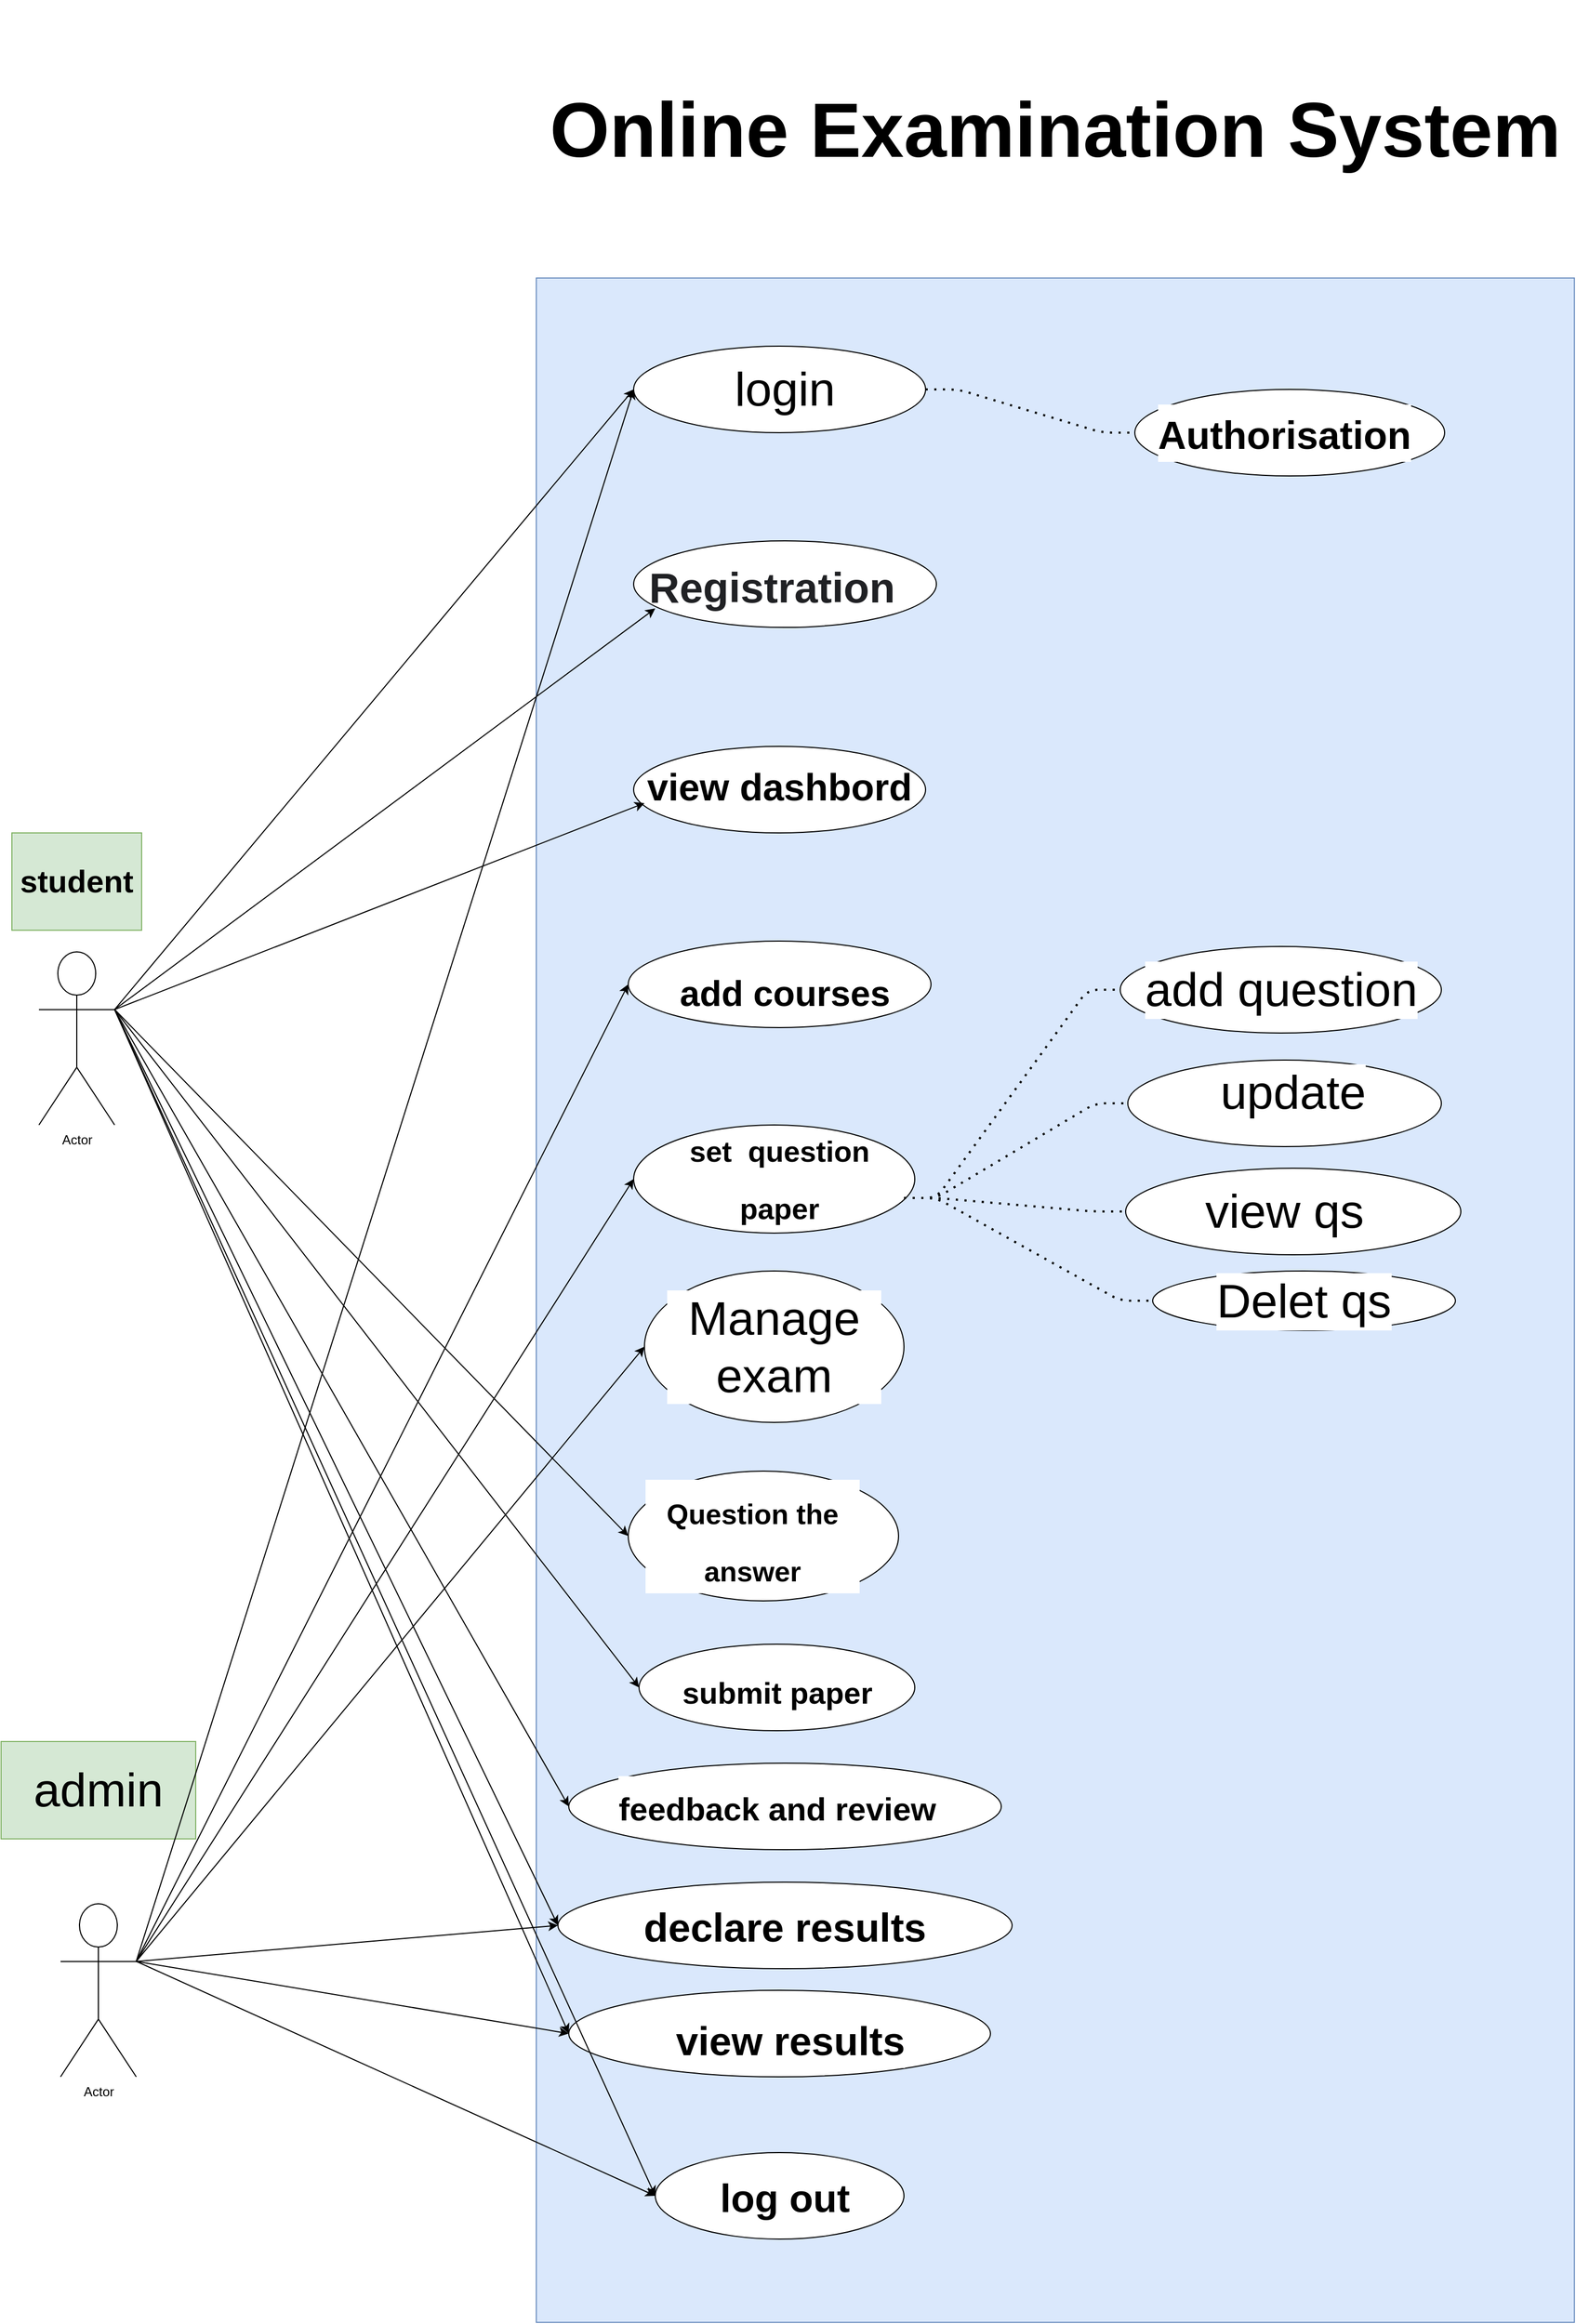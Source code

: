 <mxfile version="14.7.7" type="github">
  <diagram id="_TToHwuKcj6yvUWJqOVW" name="Page-1">
    <mxGraphModel dx="6017" dy="4064" grid="1" gridSize="10" guides="1" tooltips="1" connect="1" arrows="1" fold="1" page="1" pageScale="1" pageWidth="827" pageHeight="1169" math="0" shadow="0">
      <root>
        <object label="" id="0">
          <mxCell />
        </object>
        <mxCell id="1" parent="0" />
        <mxCell id="SWbIbNTQ7YFGoL-Pnwhb-1" value="" style="rounded=0;whiteSpace=wrap;html=1;fillColor=#dae8fc;strokeColor=#6c8ebf;" parent="1" vertex="1">
          <mxGeometry x="220" y="77" width="960" height="1890" as="geometry" />
        </mxCell>
        <object label="Actor" id="SWbIbNTQ7YFGoL-Pnwhb-2">
          <mxCell style="shape=umlActor;verticalLabelPosition=bottom;verticalAlign=top;html=1;outlineConnect=0;" parent="1" vertex="1">
            <mxGeometry x="-240" y="700" width="70" height="160" as="geometry" />
          </mxCell>
        </object>
        <mxCell id="SWbIbNTQ7YFGoL-Pnwhb-3" value="Actor" style="shape=umlActor;verticalLabelPosition=bottom;verticalAlign=top;html=1;outlineConnect=0;" parent="1" vertex="1">
          <mxGeometry x="-220" y="1580" width="70" height="160" as="geometry" />
        </mxCell>
        <mxCell id="SWbIbNTQ7YFGoL-Pnwhb-5" value="student" style="text;html=1;strokeColor=#82b366;fillColor=#d5e8d4;align=center;verticalAlign=middle;whiteSpace=wrap;rounded=0;fontSize=29;fontStyle=1" parent="1" vertex="1">
          <mxGeometry x="-265" y="590" width="120" height="90" as="geometry" />
        </mxCell>
        <mxCell id="SWbIbNTQ7YFGoL-Pnwhb-6" value="admin" style="text;html=1;strokeColor=#82b366;fillColor=#d5e8d4;align=center;verticalAlign=middle;whiteSpace=wrap;rounded=0;fontSize=44;" parent="1" vertex="1">
          <mxGeometry x="-275" y="1430" width="180" height="90" as="geometry" />
        </mxCell>
        <mxCell id="SWbIbNTQ7YFGoL-Pnwhb-7" value="" style="ellipse;whiteSpace=wrap;html=1;fontSize=44;" parent="1" vertex="1">
          <mxGeometry x="310" y="140" width="270" height="80" as="geometry" />
        </mxCell>
        <mxCell id="SWbIbNTQ7YFGoL-Pnwhb-8" value="login" style="text;html=1;strokeColor=none;fillColor=none;align=center;verticalAlign=middle;whiteSpace=wrap;rounded=0;fontSize=44;" parent="1" vertex="1">
          <mxGeometry x="370" y="170" width="160" height="20" as="geometry" />
        </mxCell>
        <mxCell id="SWbIbNTQ7YFGoL-Pnwhb-10" value="" style="ellipse;whiteSpace=wrap;html=1;fontSize=44;" parent="1" vertex="1">
          <mxGeometry x="310" y="320" width="280" height="80" as="geometry" />
        </mxCell>
        <mxCell id="SWbIbNTQ7YFGoL-Pnwhb-11" value="&lt;pre class=&quot;tw-data-text tw-text-large XcVN5d tw-ta&quot; id=&quot;tw-target-text&quot; dir=&quot;ltr&quot; style=&quot;font-family: inherit ; font-size: 28px ; line-height: 36px ; border: none ; padding: 2px 0.14em 2px 0px ; position: relative ; margin-top: -2px ; margin-bottom: -2px ; resize: none ; overflow: hidden ; width: 270px ; overflow-wrap: break-word ; color: rgb(32 , 33 , 36)&quot;&gt;&lt;span class=&quot;Y2IQFc&quot; lang=&quot;en&quot; style=&quot;font-size: 39px&quot;&gt;&lt;b&gt;Registration&lt;/b&gt;&lt;/span&gt;&lt;/pre&gt;" style="text;html=1;strokeColor=none;fillColor=none;align=center;verticalAlign=middle;whiteSpace=wrap;rounded=0;fontSize=44;" parent="1" vertex="1">
          <mxGeometry x="330" y="330" width="220" height="70" as="geometry" />
        </mxCell>
        <mxCell id="SWbIbNTQ7YFGoL-Pnwhb-14" value="" style="ellipse;whiteSpace=wrap;html=1;fontSize=44;" parent="1" vertex="1">
          <mxGeometry x="310" y="510" width="270" height="80" as="geometry" />
        </mxCell>
        <mxCell id="SWbIbNTQ7YFGoL-Pnwhb-15" value="&lt;b&gt;&lt;font style=&quot;font-size: 35px&quot;&gt;view dashbord&lt;/font&gt;&lt;/b&gt;" style="text;html=1;strokeColor=none;fillColor=none;align=center;verticalAlign=middle;whiteSpace=wrap;rounded=0;fontSize=44;" parent="1" vertex="1">
          <mxGeometry x="320" y="510" width="250" height="70" as="geometry" />
        </mxCell>
        <mxCell id="SWbIbNTQ7YFGoL-Pnwhb-17" value="" style="ellipse;whiteSpace=wrap;html=1;fontSize=44;" parent="1" vertex="1">
          <mxGeometry x="305" y="690" width="280" height="80" as="geometry" />
        </mxCell>
        <mxCell id="SWbIbNTQ7YFGoL-Pnwhb-18" value="&lt;b&gt;&lt;font style=&quot;font-size: 33px&quot;&gt;add courses&lt;/font&gt;&lt;/b&gt;" style="text;html=1;strokeColor=none;fillColor=none;align=center;verticalAlign=middle;whiteSpace=wrap;rounded=0;fontSize=44;" parent="1" vertex="1">
          <mxGeometry x="350" y="700" width="200" height="70" as="geometry" />
        </mxCell>
        <mxCell id="SWbIbNTQ7YFGoL-Pnwhb-20" value="" style="ellipse;whiteSpace=wrap;html=1;fontSize=44;" parent="1" vertex="1">
          <mxGeometry x="310" y="860" width="260" height="100" as="geometry" />
        </mxCell>
        <mxCell id="SWbIbNTQ7YFGoL-Pnwhb-24" value="&lt;font style=&quot;font-size: 27px&quot;&gt;&lt;b&gt;set&amp;nbsp; question paper&lt;/b&gt;&lt;/font&gt;" style="text;html=1;strokeColor=none;fillColor=none;align=center;verticalAlign=middle;whiteSpace=wrap;rounded=0;fontSize=44;" parent="1" vertex="1">
          <mxGeometry x="330" y="860" width="230" height="90" as="geometry" />
        </mxCell>
        <mxCell id="SWbIbNTQ7YFGoL-Pnwhb-26" value="" style="ellipse;whiteSpace=wrap;html=1;labelBackgroundColor=#ffffff;fontSize=44;" parent="1" vertex="1">
          <mxGeometry x="320" y="995" width="240" height="140" as="geometry" />
        </mxCell>
        <mxCell id="SWbIbNTQ7YFGoL-Pnwhb-28" value="Manage exam" style="text;html=1;strokeColor=none;fillColor=none;align=center;verticalAlign=middle;whiteSpace=wrap;rounded=0;labelBackgroundColor=#ffffff;fontSize=44;" parent="1" vertex="1">
          <mxGeometry x="340" y="1030" width="200" height="70" as="geometry" />
        </mxCell>
        <mxCell id="SWbIbNTQ7YFGoL-Pnwhb-29" value="" style="ellipse;whiteSpace=wrap;html=1;labelBackgroundColor=#ffffff;fontSize=44;" parent="1" vertex="1">
          <mxGeometry x="305" y="1180" width="250" height="120" as="geometry" />
        </mxCell>
        <mxCell id="SWbIbNTQ7YFGoL-Pnwhb-30" value="&lt;font size=&quot;1&quot;&gt;&lt;b style=&quot;font-size: 26px&quot;&gt;Question the answer&lt;/b&gt;&lt;/font&gt;" style="text;html=1;strokeColor=none;fillColor=none;align=center;verticalAlign=middle;whiteSpace=wrap;rounded=0;labelBackgroundColor=#ffffff;fontSize=44;" parent="1" vertex="1">
          <mxGeometry x="320" y="1200" width="200" height="80" as="geometry" />
        </mxCell>
        <mxCell id="SWbIbNTQ7YFGoL-Pnwhb-31" value="" style="ellipse;whiteSpace=wrap;html=1;labelBackgroundColor=#ffffff;fontSize=44;" parent="1" vertex="1">
          <mxGeometry x="315" y="1340" width="255" height="80" as="geometry" />
        </mxCell>
        <mxCell id="SWbIbNTQ7YFGoL-Pnwhb-33" value="&lt;font size=&quot;1&quot;&gt;&lt;b style=&quot;font-size: 28px&quot;&gt;submit paper&lt;/b&gt;&lt;/font&gt;" style="text;html=1;strokeColor=none;fillColor=none;align=center;verticalAlign=middle;whiteSpace=wrap;rounded=0;labelBackgroundColor=#ffffff;fontSize=44;" parent="1" vertex="1">
          <mxGeometry x="347.5" y="1345" width="190" height="70" as="geometry" />
        </mxCell>
        <mxCell id="SWbIbNTQ7YFGoL-Pnwhb-34" value="" style="ellipse;whiteSpace=wrap;html=1;labelBackgroundColor=#ffffff;fontSize=44;" parent="1" vertex="1">
          <mxGeometry x="250" y="1450" width="400" height="80" as="geometry" />
        </mxCell>
        <mxCell id="SWbIbNTQ7YFGoL-Pnwhb-35" value="&lt;font size=&quot;1&quot;&gt;&lt;b style=&quot;font-size: 30px&quot;&gt;feedback and review&lt;/b&gt;&lt;/font&gt;" style="text;html=1;strokeColor=none;fillColor=none;align=center;verticalAlign=middle;whiteSpace=wrap;rounded=0;labelBackgroundColor=#ffffff;fontSize=44;" parent="1" vertex="1">
          <mxGeometry x="292.5" y="1445" width="300" height="85" as="geometry" />
        </mxCell>
        <mxCell id="SWbIbNTQ7YFGoL-Pnwhb-36" value="" style="ellipse;whiteSpace=wrap;html=1;labelBackgroundColor=#ffffff;fontSize=44;" parent="1" vertex="1">
          <mxGeometry x="240" y="1560" width="420" height="80" as="geometry" />
        </mxCell>
        <mxCell id="SWbIbNTQ7YFGoL-Pnwhb-37" value="&lt;b&gt;&lt;font style=&quot;font-size: 37px&quot;&gt;declare results&lt;/font&gt;&lt;/b&gt;" style="text;html=1;strokeColor=none;fillColor=none;align=center;verticalAlign=middle;whiteSpace=wrap;rounded=0;labelBackgroundColor=#ffffff;fontSize=44;" parent="1" vertex="1">
          <mxGeometry x="260" y="1560" width="380" height="80" as="geometry" />
        </mxCell>
        <mxCell id="SWbIbNTQ7YFGoL-Pnwhb-38" value="" style="ellipse;whiteSpace=wrap;html=1;labelBackgroundColor=#ffffff;fontSize=44;" parent="1" vertex="1">
          <mxGeometry x="250" y="1660" width="390" height="80" as="geometry" />
        </mxCell>
        <mxCell id="SWbIbNTQ7YFGoL-Pnwhb-39" value="&lt;font size=&quot;1&quot;&gt;&lt;b style=&quot;font-size: 37px&quot;&gt;view results&lt;/b&gt;&lt;/font&gt;" style="text;html=1;strokeColor=none;fillColor=none;align=center;verticalAlign=middle;whiteSpace=wrap;rounded=0;labelBackgroundColor=#ffffff;fontSize=44;" parent="1" vertex="1">
          <mxGeometry x="300" y="1680" width="310" height="50" as="geometry" />
        </mxCell>
        <mxCell id="SWbIbNTQ7YFGoL-Pnwhb-40" value="" style="ellipse;whiteSpace=wrap;html=1;labelBackgroundColor=#ffffff;fontSize=44;" parent="1" vertex="1">
          <mxGeometry x="330" y="1810" width="230" height="80" as="geometry" />
        </mxCell>
        <mxCell id="SWbIbNTQ7YFGoL-Pnwhb-41" value="&lt;b&gt;&lt;font style=&quot;font-size: 36px&quot;&gt;log out&lt;/font&gt;&lt;/b&gt;" style="text;html=1;strokeColor=none;fillColor=none;align=center;verticalAlign=middle;whiteSpace=wrap;rounded=0;labelBackgroundColor=#ffffff;fontSize=44;" parent="1" vertex="1">
          <mxGeometry x="355" y="1815" width="190" height="70" as="geometry" />
        </mxCell>
        <mxCell id="SWbIbNTQ7YFGoL-Pnwhb-42" value="" style="endArrow=classic;html=1;fontSize=44;exitX=1;exitY=0.333;exitDx=0;exitDy=0;exitPerimeter=0;entryX=0;entryY=0.5;entryDx=0;entryDy=0;" parent="1" source="SWbIbNTQ7YFGoL-Pnwhb-3" target="SWbIbNTQ7YFGoL-Pnwhb-36" edge="1">
          <mxGeometry width="50" height="50" relative="1" as="geometry">
            <mxPoint x="240" y="1630" as="sourcePoint" />
            <mxPoint x="290" y="1580" as="targetPoint" />
          </mxGeometry>
        </mxCell>
        <mxCell id="SWbIbNTQ7YFGoL-Pnwhb-47" value="" style="endArrow=classic;html=1;fontSize=44;exitX=1;exitY=0.333;exitDx=0;exitDy=0;exitPerimeter=0;entryX=0;entryY=0.5;entryDx=0;entryDy=0;" parent="1" source="SWbIbNTQ7YFGoL-Pnwhb-3" target="SWbIbNTQ7YFGoL-Pnwhb-38" edge="1">
          <mxGeometry width="50" height="50" relative="1" as="geometry">
            <mxPoint x="180" y="1730" as="sourcePoint" />
            <mxPoint x="230" y="1680" as="targetPoint" />
          </mxGeometry>
        </mxCell>
        <mxCell id="SWbIbNTQ7YFGoL-Pnwhb-48" value="" style="endArrow=classic;html=1;fontSize=44;exitX=1;exitY=0.333;exitDx=0;exitDy=0;exitPerimeter=0;entryX=0;entryY=0.5;entryDx=0;entryDy=0;" parent="1" source="SWbIbNTQ7YFGoL-Pnwhb-3" target="SWbIbNTQ7YFGoL-Pnwhb-40" edge="1">
          <mxGeometry width="50" height="50" relative="1" as="geometry">
            <mxPoint x="140" y="1860" as="sourcePoint" />
            <mxPoint x="190" y="1810" as="targetPoint" />
          </mxGeometry>
        </mxCell>
        <mxCell id="SWbIbNTQ7YFGoL-Pnwhb-49" value="" style="endArrow=classic;html=1;fontSize=44;exitX=1;exitY=0.333;exitDx=0;exitDy=0;exitPerimeter=0;entryX=0;entryY=0.5;entryDx=0;entryDy=0;" parent="1" source="SWbIbNTQ7YFGoL-Pnwhb-2" target="SWbIbNTQ7YFGoL-Pnwhb-7" edge="1">
          <mxGeometry width="50" height="50" relative="1" as="geometry">
            <mxPoint x="210" y="410" as="sourcePoint" />
            <mxPoint x="260" y="360" as="targetPoint" />
          </mxGeometry>
        </mxCell>
        <mxCell id="SWbIbNTQ7YFGoL-Pnwhb-50" value="" style="endArrow=classic;html=1;fontSize=44;entryX=0;entryY=0.75;entryDx=0;entryDy=0;exitX=1;exitY=0.333;exitDx=0;exitDy=0;exitPerimeter=0;" parent="1" source="SWbIbNTQ7YFGoL-Pnwhb-2" target="SWbIbNTQ7YFGoL-Pnwhb-11" edge="1">
          <mxGeometry width="50" height="50" relative="1" as="geometry">
            <mxPoint x="140" y="710" as="sourcePoint" />
            <mxPoint x="320" y="190" as="targetPoint" />
          </mxGeometry>
        </mxCell>
        <mxCell id="SWbIbNTQ7YFGoL-Pnwhb-51" value="" style="endArrow=classic;html=1;fontSize=44;exitX=1;exitY=0.333;exitDx=0;exitDy=0;exitPerimeter=0;entryX=0;entryY=0.75;entryDx=0;entryDy=0;" parent="1" source="SWbIbNTQ7YFGoL-Pnwhb-2" target="SWbIbNTQ7YFGoL-Pnwhb-15" edge="1">
          <mxGeometry width="50" height="50" relative="1" as="geometry">
            <mxPoint x="150" y="733.333" as="sourcePoint" />
            <mxPoint x="330" y="200" as="targetPoint" />
          </mxGeometry>
        </mxCell>
        <mxCell id="SWbIbNTQ7YFGoL-Pnwhb-52" value="" style="endArrow=classic;html=1;fontSize=44;entryX=0;entryY=0.5;entryDx=0;entryDy=0;exitX=1;exitY=0.333;exitDx=0;exitDy=0;exitPerimeter=0;" parent="1" source="SWbIbNTQ7YFGoL-Pnwhb-2" target="SWbIbNTQ7YFGoL-Pnwhb-29" edge="1">
          <mxGeometry width="50" height="50" relative="1" as="geometry">
            <mxPoint x="140" y="710" as="sourcePoint" />
            <mxPoint x="340" y="210" as="targetPoint" />
          </mxGeometry>
        </mxCell>
        <mxCell id="SWbIbNTQ7YFGoL-Pnwhb-53" value="" style="endArrow=classic;html=1;fontSize=44;exitX=1;exitY=0.333;exitDx=0;exitDy=0;exitPerimeter=0;entryX=0;entryY=0.5;entryDx=0;entryDy=0;" parent="1" source="SWbIbNTQ7YFGoL-Pnwhb-2" target="SWbIbNTQ7YFGoL-Pnwhb-31" edge="1">
          <mxGeometry width="50" height="50" relative="1" as="geometry">
            <mxPoint x="120" y="1220" as="sourcePoint" />
            <mxPoint x="170" y="1170" as="targetPoint" />
          </mxGeometry>
        </mxCell>
        <mxCell id="SWbIbNTQ7YFGoL-Pnwhb-54" value="" style="endArrow=classic;html=1;fontSize=44;exitX=1;exitY=0.333;exitDx=0;exitDy=0;exitPerimeter=0;entryX=0;entryY=0.5;entryDx=0;entryDy=0;" parent="1" source="SWbIbNTQ7YFGoL-Pnwhb-2" target="SWbIbNTQ7YFGoL-Pnwhb-34" edge="1">
          <mxGeometry width="50" height="50" relative="1" as="geometry">
            <mxPoint x="90" y="1250" as="sourcePoint" />
            <mxPoint x="140" y="1200" as="targetPoint" />
          </mxGeometry>
        </mxCell>
        <mxCell id="SWbIbNTQ7YFGoL-Pnwhb-55" value="" style="endArrow=classic;html=1;fontSize=44;entryX=0;entryY=0.5;entryDx=0;entryDy=0;exitX=1;exitY=0.333;exitDx=0;exitDy=0;exitPerimeter=0;" parent="1" source="SWbIbNTQ7YFGoL-Pnwhb-2" target="SWbIbNTQ7YFGoL-Pnwhb-36" edge="1">
          <mxGeometry width="50" height="50" relative="1" as="geometry">
            <mxPoint x="140" y="710" as="sourcePoint" />
            <mxPoint x="130" y="1180" as="targetPoint" />
          </mxGeometry>
        </mxCell>
        <mxCell id="SWbIbNTQ7YFGoL-Pnwhb-57" value="" style="endArrow=classic;html=1;fontSize=44;exitX=1;exitY=0.333;exitDx=0;exitDy=0;exitPerimeter=0;entryX=0;entryY=0.5;entryDx=0;entryDy=0;" parent="1" source="SWbIbNTQ7YFGoL-Pnwhb-2" target="SWbIbNTQ7YFGoL-Pnwhb-38" edge="1">
          <mxGeometry width="50" height="50" relative="1" as="geometry">
            <mxPoint x="-50" y="1280" as="sourcePoint" />
            <mxPoint y="1230" as="targetPoint" />
          </mxGeometry>
        </mxCell>
        <mxCell id="SWbIbNTQ7YFGoL-Pnwhb-58" value="" style="endArrow=classic;html=1;fontSize=44;exitX=1;exitY=0.333;exitDx=0;exitDy=0;exitPerimeter=0;entryX=0;entryY=0.5;entryDx=0;entryDy=0;" parent="1" source="SWbIbNTQ7YFGoL-Pnwhb-2" target="SWbIbNTQ7YFGoL-Pnwhb-40" edge="1">
          <mxGeometry width="50" height="50" relative="1" as="geometry">
            <mxPoint x="-70" y="1230" as="sourcePoint" />
            <mxPoint x="-20" y="1180" as="targetPoint" />
          </mxGeometry>
        </mxCell>
        <mxCell id="SWbIbNTQ7YFGoL-Pnwhb-59" value="" style="endArrow=classic;html=1;fontSize=44;exitX=1;exitY=0.333;exitDx=0;exitDy=0;exitPerimeter=0;entryX=0;entryY=0.5;entryDx=0;entryDy=0;" parent="1" source="SWbIbNTQ7YFGoL-Pnwhb-3" target="SWbIbNTQ7YFGoL-Pnwhb-26" edge="1">
          <mxGeometry width="50" height="50" relative="1" as="geometry">
            <mxPoint x="-10" y="1400" as="sourcePoint" />
            <mxPoint x="40" y="1350" as="targetPoint" />
          </mxGeometry>
        </mxCell>
        <mxCell id="SWbIbNTQ7YFGoL-Pnwhb-60" value="" style="endArrow=classic;html=1;fontSize=44;exitX=1;exitY=0.333;exitDx=0;exitDy=0;exitPerimeter=0;entryX=0;entryY=0.5;entryDx=0;entryDy=0;" parent="1" source="SWbIbNTQ7YFGoL-Pnwhb-3" target="SWbIbNTQ7YFGoL-Pnwhb-20" edge="1">
          <mxGeometry width="50" height="50" relative="1" as="geometry">
            <mxPoint x="-70" y="1360" as="sourcePoint" />
            <mxPoint x="-20" y="1310" as="targetPoint" />
          </mxGeometry>
        </mxCell>
        <mxCell id="SWbIbNTQ7YFGoL-Pnwhb-61" value="" style="endArrow=classic;html=1;fontSize=44;exitX=1;exitY=0.333;exitDx=0;exitDy=0;exitPerimeter=0;entryX=0;entryY=0.5;entryDx=0;entryDy=0;" parent="1" source="SWbIbNTQ7YFGoL-Pnwhb-3" target="SWbIbNTQ7YFGoL-Pnwhb-17" edge="1">
          <mxGeometry width="50" height="50" relative="1" as="geometry">
            <mxPoint x="-110" y="1290" as="sourcePoint" />
            <mxPoint x="-60" y="1240" as="targetPoint" />
          </mxGeometry>
        </mxCell>
        <mxCell id="SWbIbNTQ7YFGoL-Pnwhb-62" value="" style="endArrow=classic;html=1;fontSize=44;exitX=1;exitY=0.333;exitDx=0;exitDy=0;exitPerimeter=0;entryX=0;entryY=0.5;entryDx=0;entryDy=0;" parent="1" source="SWbIbNTQ7YFGoL-Pnwhb-3" target="SWbIbNTQ7YFGoL-Pnwhb-7" edge="1">
          <mxGeometry width="50" height="50" relative="1" as="geometry">
            <mxPoint x="-110" y="1290" as="sourcePoint" />
            <mxPoint x="-60" y="1240" as="targetPoint" />
          </mxGeometry>
        </mxCell>
        <mxCell id="SWbIbNTQ7YFGoL-Pnwhb-63" value="" style="ellipse;whiteSpace=wrap;html=1;labelBackgroundColor=#ffffff;fontSize=44;" parent="1" vertex="1">
          <mxGeometry x="760" y="695" width="297" height="80" as="geometry" />
        </mxCell>
        <mxCell id="SWbIbNTQ7YFGoL-Pnwhb-64" value="add question" style="text;html=1;strokeColor=none;fillColor=none;align=center;verticalAlign=middle;whiteSpace=wrap;rounded=0;labelBackgroundColor=#ffffff;fontSize=44;" parent="1" vertex="1">
          <mxGeometry x="773.5" y="710" width="270" height="50" as="geometry" />
        </mxCell>
        <mxCell id="SWbIbNTQ7YFGoL-Pnwhb-65" value="" style="ellipse;whiteSpace=wrap;html=1;labelBackgroundColor=#ffffff;fontSize=44;" parent="1" vertex="1">
          <mxGeometry x="767" y="800" width="290" height="80" as="geometry" />
        </mxCell>
        <mxCell id="SWbIbNTQ7YFGoL-Pnwhb-66" value="update" style="text;html=1;strokeColor=none;fillColor=none;align=center;verticalAlign=middle;whiteSpace=wrap;rounded=0;labelBackgroundColor=#ffffff;fontSize=44;" parent="1" vertex="1">
          <mxGeometry x="800" y="790" width="240" height="80" as="geometry" />
        </mxCell>
        <mxCell id="SWbIbNTQ7YFGoL-Pnwhb-67" value="" style="ellipse;whiteSpace=wrap;html=1;labelBackgroundColor=#ffffff;fontSize=44;" parent="1" vertex="1">
          <mxGeometry x="765" y="900" width="310" height="80" as="geometry" />
        </mxCell>
        <mxCell id="SWbIbNTQ7YFGoL-Pnwhb-68" value="view qs" style="text;html=1;strokeColor=none;fillColor=none;align=center;verticalAlign=middle;whiteSpace=wrap;rounded=0;labelBackgroundColor=#ffffff;fontSize=44;" parent="1" vertex="1">
          <mxGeometry x="787" y="920" width="250" height="40" as="geometry" />
        </mxCell>
        <mxCell id="SWbIbNTQ7YFGoL-Pnwhb-69" value="" style="ellipse;whiteSpace=wrap;html=1;labelBackgroundColor=#ffffff;fontSize=44;" parent="1" vertex="1">
          <mxGeometry x="790" y="995" width="280" height="55" as="geometry" />
        </mxCell>
        <mxCell id="SWbIbNTQ7YFGoL-Pnwhb-70" value="Delet qs" style="text;html=1;strokeColor=none;fillColor=none;align=center;verticalAlign=middle;whiteSpace=wrap;rounded=0;labelBackgroundColor=#ffffff;fontSize=44;" parent="1" vertex="1">
          <mxGeometry x="815" y="1001" width="230" height="43" as="geometry" />
        </mxCell>
        <mxCell id="SWbIbNTQ7YFGoL-Pnwhb-78" value="" style="ellipse;whiteSpace=wrap;html=1;labelBackgroundColor=#ffffff;fontSize=44;" parent="1" vertex="1">
          <mxGeometry x="773.5" y="180" width="286.5" height="80" as="geometry" />
        </mxCell>
        <mxCell id="SWbIbNTQ7YFGoL-Pnwhb-79" value="&lt;font style=&quot;font-size: 36px&quot;&gt;&lt;b&gt;Authorisation&lt;/b&gt;&lt;/font&gt;" style="text;html=1;strokeColor=none;fillColor=none;align=center;verticalAlign=middle;whiteSpace=wrap;rounded=0;labelBackgroundColor=#ffffff;fontSize=44;" parent="1" vertex="1">
          <mxGeometry x="832" y="170" width="160" height="100" as="geometry" />
        </mxCell>
        <mxCell id="SWbIbNTQ7YFGoL-Pnwhb-80" value="" style="endArrow=none;dashed=1;html=1;dashPattern=1 3;strokeWidth=2;fontSize=44;exitX=1;exitY=0.75;exitDx=0;exitDy=0;entryX=0;entryY=0.5;entryDx=0;entryDy=0;edgeStyle=entityRelationEdgeStyle;" parent="1" source="SWbIbNTQ7YFGoL-Pnwhb-24" target="SWbIbNTQ7YFGoL-Pnwhb-63" edge="1">
          <mxGeometry width="50" height="50" relative="1" as="geometry">
            <mxPoint x="670" y="780" as="sourcePoint" />
            <mxPoint x="720" y="730" as="targetPoint" />
          </mxGeometry>
        </mxCell>
        <mxCell id="SWbIbNTQ7YFGoL-Pnwhb-81" value="" style="endArrow=none;dashed=1;html=1;dashPattern=1 3;strokeWidth=2;fontSize=44;exitX=1;exitY=0.75;exitDx=0;exitDy=0;entryX=0;entryY=0.5;entryDx=0;entryDy=0;edgeStyle=entityRelationEdgeStyle;" parent="1" source="SWbIbNTQ7YFGoL-Pnwhb-24" target="SWbIbNTQ7YFGoL-Pnwhb-65" edge="1">
          <mxGeometry width="50" height="50" relative="1" as="geometry">
            <mxPoint x="790" y="950" as="sourcePoint" />
            <mxPoint x="840" y="900" as="targetPoint" />
          </mxGeometry>
        </mxCell>
        <mxCell id="SWbIbNTQ7YFGoL-Pnwhb-82" value="" style="endArrow=none;dashed=1;html=1;dashPattern=1 3;strokeWidth=2;fontSize=44;exitX=1;exitY=0.75;exitDx=0;exitDy=0;entryX=0;entryY=0.5;entryDx=0;entryDy=0;edgeStyle=entityRelationEdgeStyle;" parent="1" source="SWbIbNTQ7YFGoL-Pnwhb-24" target="SWbIbNTQ7YFGoL-Pnwhb-67" edge="1">
          <mxGeometry width="50" height="50" relative="1" as="geometry">
            <mxPoint x="670" y="780" as="sourcePoint" />
            <mxPoint x="720" y="730" as="targetPoint" />
          </mxGeometry>
        </mxCell>
        <mxCell id="SWbIbNTQ7YFGoL-Pnwhb-83" value="" style="endArrow=none;dashed=1;html=1;dashPattern=1 3;strokeWidth=2;fontSize=44;exitX=1;exitY=0.75;exitDx=0;exitDy=0;entryX=0;entryY=0.5;entryDx=0;entryDy=0;edgeStyle=entityRelationEdgeStyle;" parent="1" source="SWbIbNTQ7YFGoL-Pnwhb-24" target="SWbIbNTQ7YFGoL-Pnwhb-69" edge="1">
          <mxGeometry width="50" height="50" relative="1" as="geometry">
            <mxPoint x="670" y="1020" as="sourcePoint" />
            <mxPoint x="720" y="970" as="targetPoint" />
          </mxGeometry>
        </mxCell>
        <mxCell id="ddSxQn3DqEpVYvRzRL0V-2" value="&lt;font size=&quot;1&quot;&gt;&lt;b style=&quot;font-size: 71px&quot;&gt;Online Examination System&lt;/b&gt;&lt;/font&gt;" style="text;html=1;strokeColor=none;fillColor=none;align=center;verticalAlign=middle;whiteSpace=wrap;rounded=0;" vertex="1" parent="1">
          <mxGeometry x="230" y="-180" width="940" height="240" as="geometry" />
        </mxCell>
        <mxCell id="ddSxQn3DqEpVYvRzRL0V-5" value="" style="endArrow=none;dashed=1;html=1;dashPattern=1 3;strokeWidth=2;exitX=1;exitY=0.5;exitDx=0;exitDy=0;entryX=0;entryY=0.5;entryDx=0;entryDy=0;edgeStyle=entityRelationEdgeStyle;" edge="1" parent="1" source="SWbIbNTQ7YFGoL-Pnwhb-7" target="SWbIbNTQ7YFGoL-Pnwhb-78">
          <mxGeometry width="50" height="50" relative="1" as="geometry">
            <mxPoint x="850" y="430" as="sourcePoint" />
            <mxPoint x="900" y="380" as="targetPoint" />
          </mxGeometry>
        </mxCell>
      </root>
    </mxGraphModel>
  </diagram>
</mxfile>
